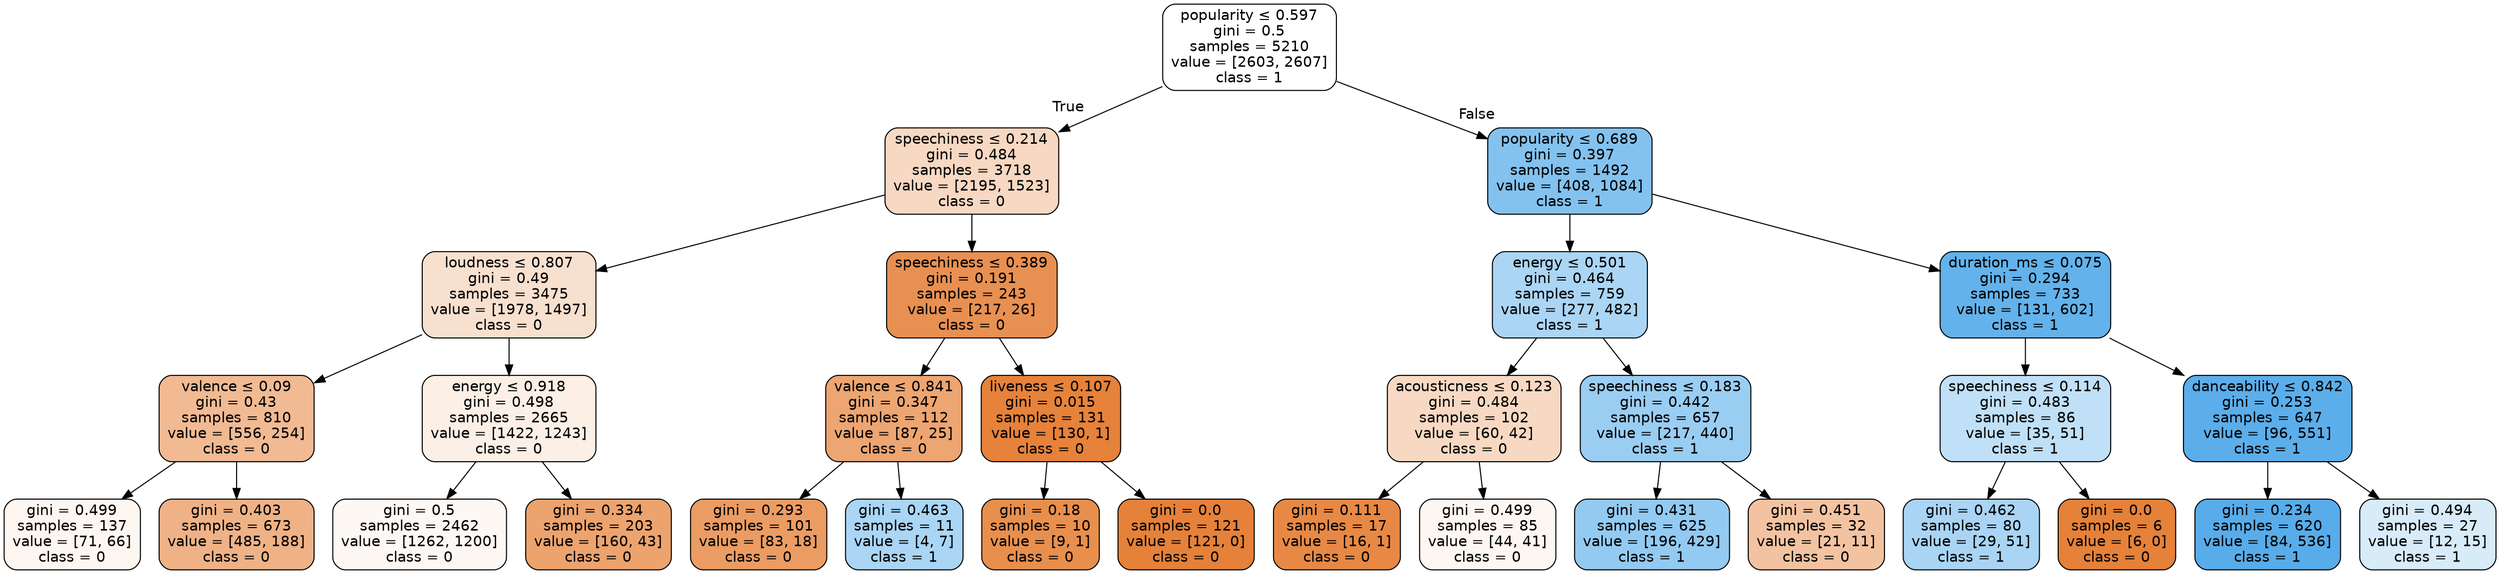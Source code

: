 digraph Tree {
node [shape=box, style="filled, rounded", color="black", fontname=helvetica] ;
edge [fontname=helvetica] ;
0 [label=<popularity &le; 0.597<br/>gini = 0.5<br/>samples = 5210<br/>value = [2603, 2607]<br/>class = 1>, fillcolor="#399de500"] ;
1 [label=<speechiness &le; 0.214<br/>gini = 0.484<br/>samples = 3718<br/>value = [2195, 1523]<br/>class = 0>, fillcolor="#e581394e"] ;
0 -> 1 [labeldistance=2.5, labelangle=45, headlabel="True"] ;
2 [label=<loudness &le; 0.807<br/>gini = 0.49<br/>samples = 3475<br/>value = [1978, 1497]<br/>class = 0>, fillcolor="#e581393e"] ;
1 -> 2 ;
3 [label=<valence &le; 0.09<br/>gini = 0.43<br/>samples = 810<br/>value = [556, 254]<br/>class = 0>, fillcolor="#e581398b"] ;
2 -> 3 ;
4 [label=<gini = 0.499<br/>samples = 137<br/>value = [71, 66]<br/>class = 0>, fillcolor="#e5813912"] ;
3 -> 4 ;
5 [label=<gini = 0.403<br/>samples = 673<br/>value = [485, 188]<br/>class = 0>, fillcolor="#e581399c"] ;
3 -> 5 ;
6 [label=<energy &le; 0.918<br/>gini = 0.498<br/>samples = 2665<br/>value = [1422, 1243]<br/>class = 0>, fillcolor="#e5813920"] ;
2 -> 6 ;
7 [label=<gini = 0.5<br/>samples = 2462<br/>value = [1262, 1200]<br/>class = 0>, fillcolor="#e581390d"] ;
6 -> 7 ;
8 [label=<gini = 0.334<br/>samples = 203<br/>value = [160, 43]<br/>class = 0>, fillcolor="#e58139ba"] ;
6 -> 8 ;
9 [label=<speechiness &le; 0.389<br/>gini = 0.191<br/>samples = 243<br/>value = [217, 26]<br/>class = 0>, fillcolor="#e58139e0"] ;
1 -> 9 ;
10 [label=<valence &le; 0.841<br/>gini = 0.347<br/>samples = 112<br/>value = [87, 25]<br/>class = 0>, fillcolor="#e58139b6"] ;
9 -> 10 ;
11 [label=<gini = 0.293<br/>samples = 101<br/>value = [83, 18]<br/>class = 0>, fillcolor="#e58139c8"] ;
10 -> 11 ;
12 [label=<gini = 0.463<br/>samples = 11<br/>value = [4, 7]<br/>class = 1>, fillcolor="#399de56d"] ;
10 -> 12 ;
13 [label=<liveness &le; 0.107<br/>gini = 0.015<br/>samples = 131<br/>value = [130, 1]<br/>class = 0>, fillcolor="#e58139fd"] ;
9 -> 13 ;
14 [label=<gini = 0.18<br/>samples = 10<br/>value = [9, 1]<br/>class = 0>, fillcolor="#e58139e3"] ;
13 -> 14 ;
15 [label=<gini = 0.0<br/>samples = 121<br/>value = [121, 0]<br/>class = 0>, fillcolor="#e58139ff"] ;
13 -> 15 ;
16 [label=<popularity &le; 0.689<br/>gini = 0.397<br/>samples = 1492<br/>value = [408, 1084]<br/>class = 1>, fillcolor="#399de59f"] ;
0 -> 16 [labeldistance=2.5, labelangle=-45, headlabel="False"] ;
17 [label=<energy &le; 0.501<br/>gini = 0.464<br/>samples = 759<br/>value = [277, 482]<br/>class = 1>, fillcolor="#399de56c"] ;
16 -> 17 ;
18 [label=<acousticness &le; 0.123<br/>gini = 0.484<br/>samples = 102<br/>value = [60, 42]<br/>class = 0>, fillcolor="#e581394d"] ;
17 -> 18 ;
19 [label=<gini = 0.111<br/>samples = 17<br/>value = [16, 1]<br/>class = 0>, fillcolor="#e58139ef"] ;
18 -> 19 ;
20 [label=<gini = 0.499<br/>samples = 85<br/>value = [44, 41]<br/>class = 0>, fillcolor="#e5813911"] ;
18 -> 20 ;
21 [label=<speechiness &le; 0.183<br/>gini = 0.442<br/>samples = 657<br/>value = [217, 440]<br/>class = 1>, fillcolor="#399de581"] ;
17 -> 21 ;
22 [label=<gini = 0.431<br/>samples = 625<br/>value = [196, 429]<br/>class = 1>, fillcolor="#399de58a"] ;
21 -> 22 ;
23 [label=<gini = 0.451<br/>samples = 32<br/>value = [21, 11]<br/>class = 0>, fillcolor="#e5813979"] ;
21 -> 23 ;
24 [label=<duration_ms &le; 0.075<br/>gini = 0.294<br/>samples = 733<br/>value = [131, 602]<br/>class = 1>, fillcolor="#399de5c8"] ;
16 -> 24 ;
25 [label=<speechiness &le; 0.114<br/>gini = 0.483<br/>samples = 86<br/>value = [35, 51]<br/>class = 1>, fillcolor="#399de550"] ;
24 -> 25 ;
26 [label=<gini = 0.462<br/>samples = 80<br/>value = [29, 51]<br/>class = 1>, fillcolor="#399de56e"] ;
25 -> 26 ;
27 [label=<gini = 0.0<br/>samples = 6<br/>value = [6, 0]<br/>class = 0>, fillcolor="#e58139ff"] ;
25 -> 27 ;
28 [label=<danceability &le; 0.842<br/>gini = 0.253<br/>samples = 647<br/>value = [96, 551]<br/>class = 1>, fillcolor="#399de5d3"] ;
24 -> 28 ;
29 [label=<gini = 0.234<br/>samples = 620<br/>value = [84, 536]<br/>class = 1>, fillcolor="#399de5d7"] ;
28 -> 29 ;
30 [label=<gini = 0.494<br/>samples = 27<br/>value = [12, 15]<br/>class = 1>, fillcolor="#399de533"] ;
28 -> 30 ;
}